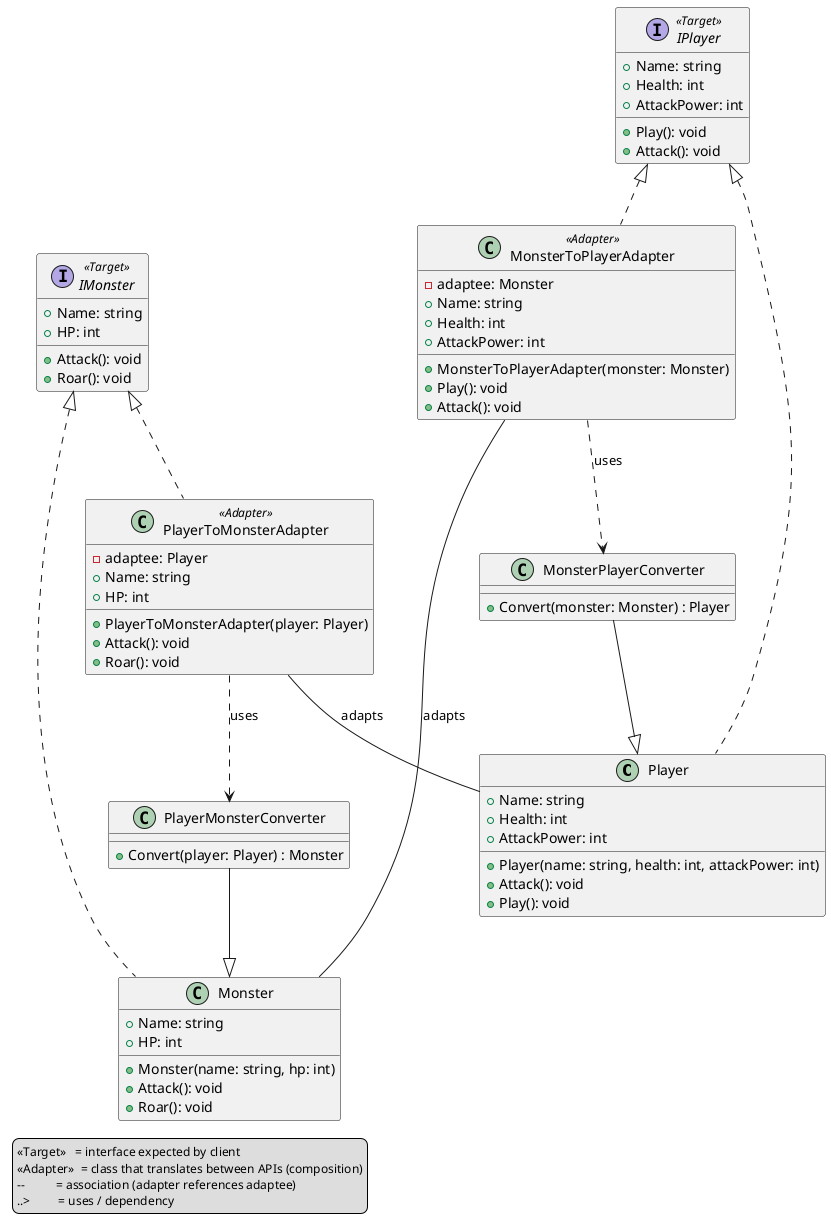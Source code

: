 @startuml Adapter_Bidirectional_Clean
skinparam legendFontSize 12

' ===== Models =====

class Player {
  +Player(name: string, health: int, attackPower: int)
  +Name: string
  +Health: int
  +AttackPower: int
  +Attack(): void
  +Play(): void
}
IPlayer <|.. Player


class Monster {
  +Monster(name: string, hp: int)
  +Name: string
  +HP: int
  +Attack(): void
  +Roar(): void
}
IMonster <|.. Monster

' ===== Interfaces (Targets) =====
interface IMonster <<Target>> {
  +Name: string
  +HP: int
  +Attack(): void
  +Roar(): void
}

interface IPlayer <<Target>> {
    +Name: string
    +Health: int
    +AttackPower: int
    +Play(): void
    +Attack(): void
}

' ===== Adapter: Player to Monster =====
class PlayerToMonsterAdapter <<Adapter>> {
  -adaptee: Player
  +PlayerToMonsterAdapter(player: Player)
  +Name: string
  +HP: int
  +Attack(): void
  +Roar(): void
}
IMonster <|.. PlayerToMonsterAdapter
PlayerToMonsterAdapter -- Player : adapts

' ===== Adapter: Monster to Player =====
class MonsterToPlayerAdapter <<Adapter>> {
  -adaptee: Monster
  +MonsterToPlayerAdapter(monster: Monster)
  +Name: string
  +Health: int
  +AttackPower: int
  +Play(): void
  +Attack(): void
}
IPlayer <|.. MonsterToPlayerAdapter
MonsterToPlayerAdapter -- Monster : adapts

' ===== Conversion helpers (optional) =====
class PlayerMonsterConverter {
  +Convert(player: Player) : Monster
}
PlayerToMonsterAdapter ..> PlayerMonsterConverter : uses
PlayerMonsterConverter --|> Monster

class MonsterPlayerConverter {
  +Convert(monster: Monster) : Player
}
MonsterToPlayerAdapter ..> MonsterPlayerConverter : uses
MonsterPlayerConverter --|> Player

' ===== Legend =====
legend left
  «Target»   = interface expected by client
  «Adapter»  = class that translates between APIs (composition)
  --          = association (adapter references adaptee)
  ..>         = uses / dependency
end legend
@enduml
